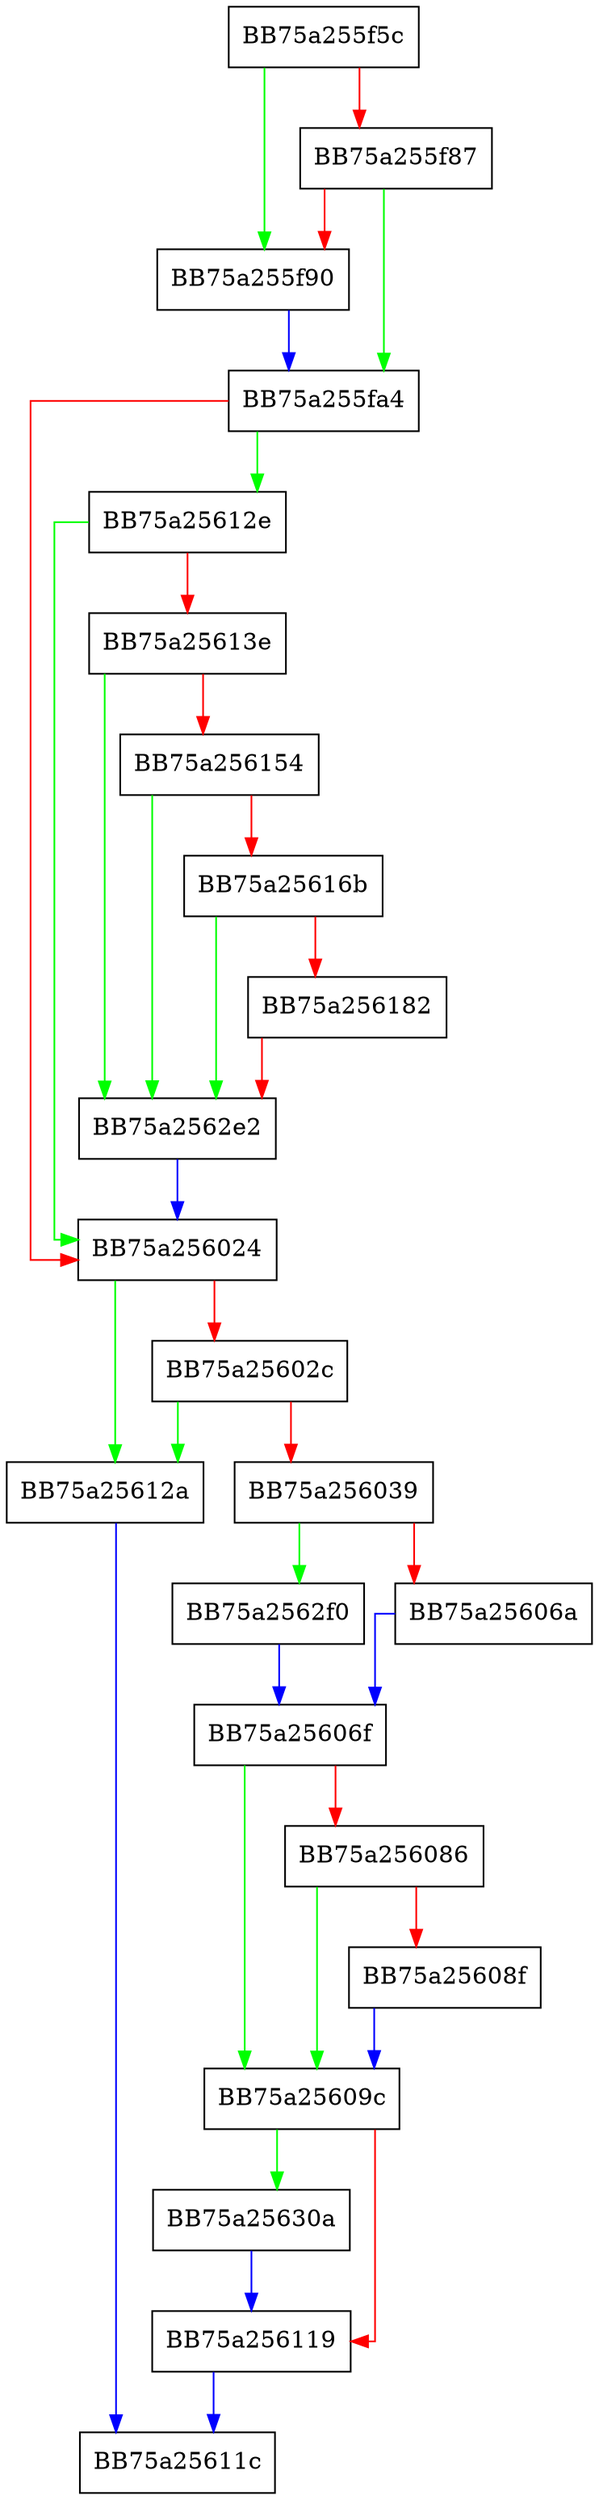 digraph IsItScript {
  node [shape="box"];
  graph [splines=ortho];
  BB75a255f5c -> BB75a255f90 [color="green"];
  BB75a255f5c -> BB75a255f87 [color="red"];
  BB75a255f87 -> BB75a255fa4 [color="green"];
  BB75a255f87 -> BB75a255f90 [color="red"];
  BB75a255f90 -> BB75a255fa4 [color="blue"];
  BB75a255fa4 -> BB75a25612e [color="green"];
  BB75a255fa4 -> BB75a256024 [color="red"];
  BB75a256024 -> BB75a25612a [color="green"];
  BB75a256024 -> BB75a25602c [color="red"];
  BB75a25602c -> BB75a25612a [color="green"];
  BB75a25602c -> BB75a256039 [color="red"];
  BB75a256039 -> BB75a2562f0 [color="green"];
  BB75a256039 -> BB75a25606a [color="red"];
  BB75a25606a -> BB75a25606f [color="blue"];
  BB75a25606f -> BB75a25609c [color="green"];
  BB75a25606f -> BB75a256086 [color="red"];
  BB75a256086 -> BB75a25609c [color="green"];
  BB75a256086 -> BB75a25608f [color="red"];
  BB75a25608f -> BB75a25609c [color="blue"];
  BB75a25609c -> BB75a25630a [color="green"];
  BB75a25609c -> BB75a256119 [color="red"];
  BB75a256119 -> BB75a25611c [color="blue"];
  BB75a25612a -> BB75a25611c [color="blue"];
  BB75a25612e -> BB75a256024 [color="green"];
  BB75a25612e -> BB75a25613e [color="red"];
  BB75a25613e -> BB75a2562e2 [color="green"];
  BB75a25613e -> BB75a256154 [color="red"];
  BB75a256154 -> BB75a2562e2 [color="green"];
  BB75a256154 -> BB75a25616b [color="red"];
  BB75a25616b -> BB75a2562e2 [color="green"];
  BB75a25616b -> BB75a256182 [color="red"];
  BB75a256182 -> BB75a2562e2 [color="red"];
  BB75a2562e2 -> BB75a256024 [color="blue"];
  BB75a2562f0 -> BB75a25606f [color="blue"];
  BB75a25630a -> BB75a256119 [color="blue"];
}